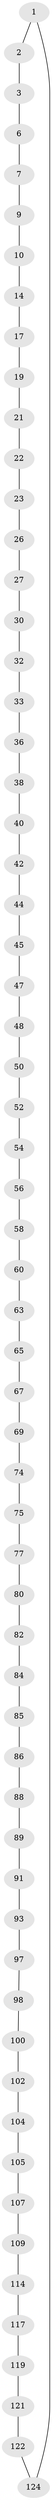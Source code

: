 // original degree distribution, {2: 1.0}
// Generated by graph-tools (version 1.1) at 2025/20/03/04/25 18:20:09]
// undirected, 62 vertices, 62 edges
graph export_dot {
graph [start="1"]
  node [color=gray90,style=filled];
  1;
  2;
  3 [super="+4"];
  6;
  7 [super="+8"];
  9;
  10 [super="+11"];
  14 [super="+15"];
  17 [super="+18"];
  19 [super="+20"];
  21;
  22;
  23 [super="+24"];
  26;
  27 [super="+28"];
  30 [super="+31"];
  32;
  33 [super="+34"];
  36 [super="+37"];
  38 [super="+39"];
  40 [super="+41"];
  42 [super="+43"];
  44;
  45 [super="+46"];
  47;
  48 [super="+49"];
  50 [super="+51"];
  52 [super="+53"];
  54 [super="+55"];
  56 [super="+57"];
  58 [super="+59"];
  60 [super="+61"];
  63 [super="+64"];
  65 [super="+66"];
  67 [super="+68"];
  69 [super="+70"];
  74;
  75 [super="+76"];
  77 [super="+78"];
  80 [super="+81"];
  82 [super="+83"];
  84;
  85;
  86 [super="+87"];
  88;
  89 [super="+90"];
  91 [super="+92"];
  93 [super="+94"];
  97;
  98 [super="+99"];
  100 [super="+101"];
  102 [super="+103"];
  104;
  105 [super="+106"];
  107 [super="+108"];
  109 [super="+110"];
  114 [super="+115"];
  117 [super="+118"];
  119 [super="+120"];
  121;
  122 [super="+123"];
  124;
  1 -- 2;
  1 -- 124;
  2 -- 3;
  3 -- 6;
  6 -- 7;
  7 -- 9;
  9 -- 10;
  10 -- 14;
  14 -- 17;
  17 -- 19;
  19 -- 21;
  21 -- 22;
  22 -- 23;
  23 -- 26;
  26 -- 27;
  27 -- 30;
  30 -- 32;
  32 -- 33;
  33 -- 36;
  36 -- 38;
  38 -- 40;
  40 -- 42;
  42 -- 44;
  44 -- 45;
  45 -- 47;
  47 -- 48;
  48 -- 50;
  50 -- 52;
  52 -- 54;
  54 -- 56;
  56 -- 58;
  58 -- 60;
  60 -- 63;
  63 -- 65;
  65 -- 67;
  67 -- 69;
  69 -- 74;
  74 -- 75;
  75 -- 77;
  77 -- 80;
  80 -- 82;
  82 -- 84;
  84 -- 85;
  85 -- 86;
  86 -- 88;
  88 -- 89;
  89 -- 91;
  91 -- 93;
  93 -- 97;
  97 -- 98;
  98 -- 100;
  100 -- 102;
  102 -- 104;
  104 -- 105;
  105 -- 107;
  107 -- 109;
  109 -- 114;
  114 -- 117;
  117 -- 119;
  119 -- 121;
  121 -- 122;
  122 -- 124;
}
